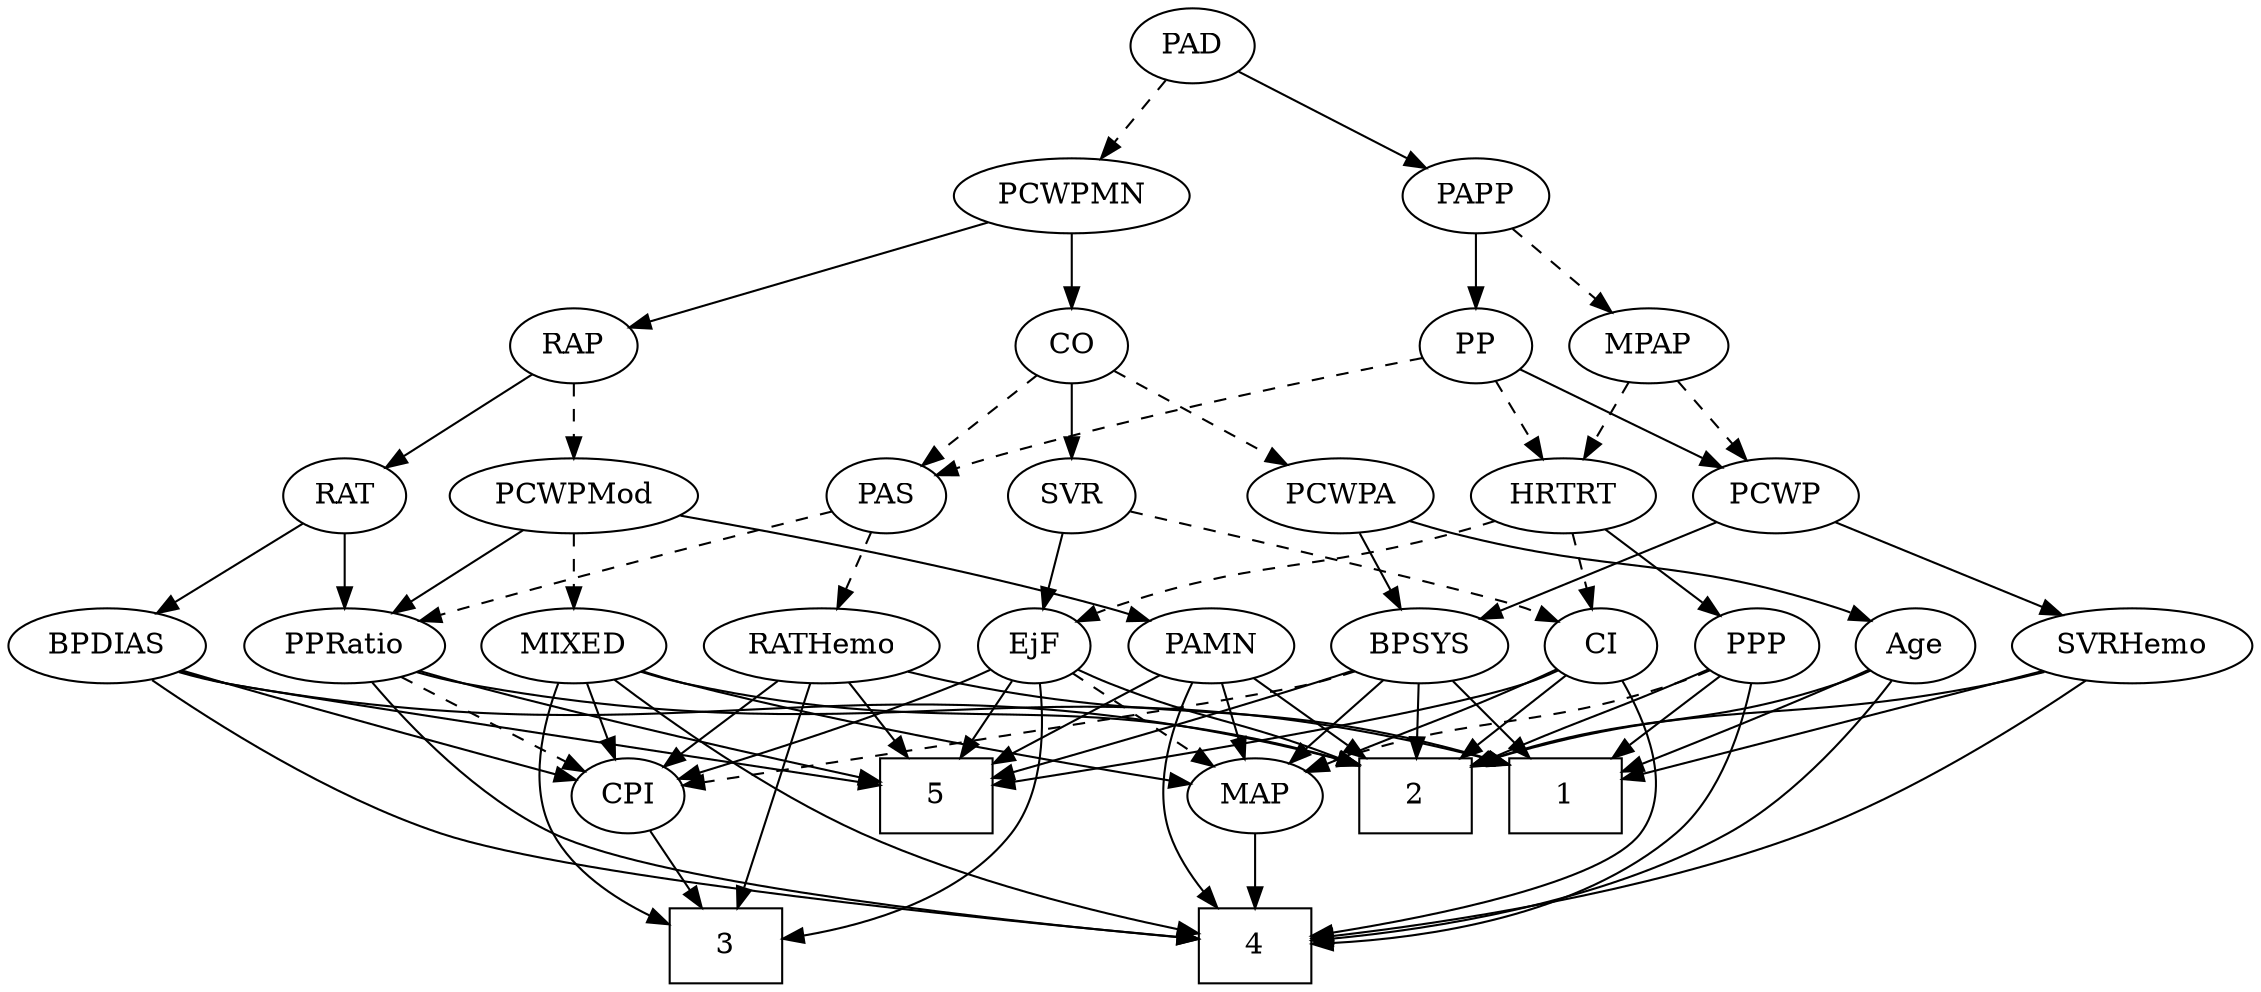 strict digraph {
	graph [bb="0,0,987.29,468"];
	node [label="\N"];
	1	[height=0.5,
		pos="741.25,90",
		shape=box,
		width=0.75];
	2	[height=0.5,
		pos="631.25,90",
		shape=box,
		width=0.75];
	3	[height=0.5,
		pos="302.25,18",
		shape=box,
		width=0.75];
	4	[height=0.5,
		pos="555.25,18",
		shape=box,
		width=0.75];
	5	[height=0.5,
		pos="403.25,90",
		shape=box,
		width=0.75];
	Age	[height=0.5,
		pos="842.25,162",
		width=0.75];
	Age -> 1	[pos="e,765.98,108.14 824.19,148.49 810.37,138.91 790.93,125.43 774.34,113.94",
		style=solid];
	Age -> 2	[pos="e,658.34,97.877 821.15,150.41 816.31,148.15 811.15,145.89 806.25,144 759.6,126.04 704.13,110.12 668.34,100.53",
		style=solid];
	Age -> 4	[pos="e,582.29,22.089 838,144.07 832,123.74 819.01,90.11 795.25,72 763.71,47.969 651.48,30.897 592.34,23.345",
		style=solid];
	EjF	[height=0.5,
		pos="442.25,162",
		width=0.75];
	EjF -> 2	[pos="e,603.9,104.4 463.35,150.42 468.19,148.17 473.35,145.9 478.25,144 526.2,125.41 542.71,127.37 594.54,107.99",
		style=solid];
	EjF -> 3	[pos="e,329.46,20.925 446.76,144.19 450.88,124.89 454.29,93.174 439.25,72 416.52,40.014 371.63,27.332 339.42,22.303",
		style=solid];
	EjF -> 5	[pos="e,412.79,108.12 433.2,144.76 428.61,136.53 422.92,126.32 417.74,117.02",
		style=solid];
	CPI	[height=0.5,
		pos="255.25,90",
		width=0.75];
	EjF -> CPI	[pos="e,279.07,98.515 421.09,150.56 416.25,148.3 411.11,145.99 406.25,144 366.53,127.7 319.74,111.77 288.89,101.7",
		style=solid];
	MAP	[height=0.5,
		pos="555.25,90",
		width=0.84854];
	EjF -> MAP	[pos="e,534.84,103.64 461.42,149.13 479.19,138.12 505.88,121.58 526.25,108.96",
		style=dashed];
	RAP	[height=0.5,
		pos="240.25,306",
		width=0.77632];
	RAT	[height=0.5,
		pos="142.25,234",
		width=0.75827];
	RAP -> RAT	[pos="e,160.11,247.76 222.27,292.16 207.21,281.41 185.52,265.91 168.51,253.76",
		style=solid];
	PCWPMod	[height=0.5,
		pos="240.25,234",
		width=1.4443];
	RAP -> PCWPMod	[pos="e,240.25,252.1 240.25,287.7 240.25,279.98 240.25,270.71 240.25,262.11",
		style=dashed];
	MIXED	[height=0.5,
		pos="240.25,162",
		width=1.1193];
	MIXED -> 2	[pos="e,604.09,104.94 270.09,149.71 276.66,147.55 283.63,145.5 290.25,144 420.25,114.57 462.08,144.18 594.4,107.68",
		style=solid];
	MIXED -> 3	[pos="e,274.87,28.33 229.59,144.3 219.17,125.67 206.58,95.112 219.25,72 229.16,53.909 248.16,41.098 265.49,32.608",
		style=solid];
	MIXED -> 4	[pos="e,528.08,23.676 257.96,145.64 281.46,125.98 324.92,92.082 367.25,72 417.03,48.381 479.35,33.393 518.24,25.595",
		style=solid];
	MIXED -> CPI	[pos="e,251.54,108.28 243.88,144.05 245.55,136.26 247.57,126.82 249.44,118.08",
		style=solid];
	MIXED -> MAP	[pos="e,525.94,95.576 270.46,150.02 276.94,147.87 283.78,145.74 290.25,144 369.3,122.75 463.69,105.85 515.79,97.236",
		style=solid];
	MPAP	[height=0.5,
		pos="720.25,306",
		width=0.97491];
	PCWP	[height=0.5,
		pos="773.25,234",
		width=0.97491];
	MPAP -> PCWP	[pos="e,761.02,251.15 732.54,288.76 739.16,280.02 747.46,269.05 754.84,259.31",
		style=dashed];
	HRTRT	[height=0.5,
		pos="680.25,234",
		width=1.1013];
	MPAP -> HRTRT	[pos="e,689.94,251.96 710.77,288.41 706.05,280.16 700.25,270.01 694.98,260.78",
		style=dashed];
	BPSYS	[height=0.5,
		pos="615.25,162",
		width=1.0471];
	BPSYS -> 1	[pos="e,714.15,106.05 638.95,147.83 657.66,137.44 684.07,122.76 705.37,110.93",
		style=solid];
	BPSYS -> 2	[pos="e,627.3,108.28 619.12,144.05 620.9,136.26 623.06,126.82 625.06,118.08",
		style=solid];
	BPSYS -> 5	[pos="e,430.5,99.421 586.22,150.32 580.29,148.18 574.08,145.99 568.25,144 524.51,129.07 473.85,112.98 440.33,102.49",
		style=solid];
	BPSYS -> CPI	[pos="e,281.21,95.122 587.17,149.92 581,147.74 574.46,145.63 568.25,144 541.78,137.03 367.91,108.96 291.34,96.738",
		style=dashed];
	BPSYS -> MAP	[pos="e,568.39,106.34 601.63,145.12 593.77,135.95 583.75,124.26 575.04,114.09",
		style=solid];
	PAD	[height=0.5,
		pos="512.25,450",
		width=0.79437];
	PCWPMN	[height=0.5,
		pos="459.25,378",
		width=1.3902];
	PAD -> PCWPMN	[pos="e,471.71,395.47 500.48,433.46 493.81,424.65 485.31,413.43 477.77,403.46",
		style=dashed];
	PAPP	[height=0.5,
		pos="640.25,378",
		width=0.88464];
	PAD -> PAPP	[pos="e,618.12,391.1 533.1,437.6 553.73,426.31 585.58,408.9 609.19,395.98",
		style=solid];
	CO	[height=0.5,
		pos="459.25,306",
		width=0.75];
	PAS	[height=0.5,
		pos="376.25,234",
		width=0.75];
	CO -> PAS	[pos="e,392.33,248.56 442.85,291.17 430.61,280.85 413.69,266.58 399.98,255.01",
		style=dashed];
	SVR	[height=0.5,
		pos="459.25,234",
		width=0.77632];
	CO -> SVR	[pos="e,459.25,252.1 459.25,287.7 459.25,279.98 459.25,270.71 459.25,262.11",
		style=solid];
	PCWPA	[height=0.5,
		pos="581.25,234",
		width=1.1555];
	CO -> PCWPA	[pos="e,557.19,248.8 479.12,293.6 497.87,282.84 526.33,266.51 548.45,253.82",
		style=dashed];
	RATHemo	[height=0.5,
		pos="348.25,162",
		width=1.3721];
	PAS -> RATHemo	[pos="e,355.03,179.96 369.61,216.41 366.38,208.34 362.42,198.43 358.79,189.35",
		style=dashed];
	PPRatio	[height=0.5,
		pos="142.25,162",
		width=1.1013];
	PAS -> PPRatio	[pos="e,172.48,173.78 351.58,226.4 315.99,216.77 248.26,198.04 191.25,180 188.29,179.07 185.25,178.08 182.19,177.06",
		style=dashed];
	PAMN	[height=0.5,
		pos="523.25,162",
		width=1.011];
	PAMN -> 2	[pos="e,604.99,108.02 544.58,147.17 559.35,137.6 579.32,124.65 596.38,113.6",
		style=solid];
	PAMN -> 4	[pos="e,537.51,36.401 517.76,144.13 512.72,125.87 507.16,96.125 515.25,72 518.6,61.998 524.66,52.376 531.07,44.138",
		style=solid];
	PAMN -> 5	[pos="e,430.34,106.8 500.68,147.83 483.37,137.74 459.14,123.6 439.17,111.96",
		style=solid];
	PAMN -> MAP	[pos="e,547.57,107.79 530.99,144.05 534.69,135.97 539.19,126.12 543.31,117.11",
		style=solid];
	RATHemo -> 1	[pos="e,713.96,97.879 384.23,149.56 391.47,147.51 399.06,145.54 406.25,144 520.75,119.46 552.07,129.13 667.25,108 679.28,105.79 692.31,\
102.95 704.04,100.23",
		style=solid];
	RATHemo -> 3	[pos="e,307.81,36.189 342.7,143.87 334.82,119.56 320.33,74.819 311,46.013",
		style=solid];
	RATHemo -> 5	[pos="e,389.54,108.45 361.28,144.41 367.87,136.03 376,125.68 383.34,116.33",
		style=solid];
	RATHemo -> CPI	[pos="e,272.4,103.91 327.61,145.46 313.74,135.03 295.37,121.2 280.61,110.09",
		style=solid];
	CPI -> 3	[pos="e,290.64,36.292 265.91,73.116 271.55,64.716 278.61,54.196 285.01,44.671",
		style=solid];
	BPDIAS	[height=0.5,
		pos="42.246,162",
		width=1.1735];
	RAT -> BPDIAS	[pos="e,63.24,177.7 123.9,220.16 109.31,209.94 88.596,195.44 71.685,183.61",
		style=solid];
	RAT -> PPRatio	[pos="e,142.25,180.1 142.25,215.7 142.25,207.98 142.25,198.71 142.25,190.11",
		style=solid];
	SVR -> EjF	[pos="e,446.44,180.28 455.13,216.05 453.24,208.26 450.95,198.82 448.82,190.08",
		style=solid];
	CI	[height=0.5,
		pos="698.25,162",
		width=0.75];
	SVR -> CI	[pos="e,677.2,173.74 485.17,226.87 532.13,215.66 629.46,191.9 662.25,180 664.1,179.33 665.98,178.59 667.87,177.82",
		style=dashed];
	PCWPMod -> MIXED	[pos="e,240.25,180.1 240.25,215.7 240.25,207.98 240.25,198.71 240.25,190.11",
		style=dashed];
	PCWPMod -> PAMN	[pos="e,495.85,174.06 285.48,224.91 333.72,215.83 412.13,199.74 478.25,180 480.86,179.22 483.53,178.36 486.22,177.46",
		style=solid];
	PCWPMod -> PPRatio	[pos="e,162.6,177.54 218.5,217.46 204.54,207.5 186.27,194.44 171.11,183.61",
		style=solid];
	PCWPA -> Age	[pos="e,821.65,173.75 612,221.87 618.32,219.77 624.96,217.71 631.25,216 707.87,195.18 730.92,205.13 806.25,180 808.16,179.36 810.11,178.64 \
812.06,177.88",
		style=solid];
	PCWPA -> BPSYS	[pos="e,607.09,179.79 589.48,216.05 593.44,207.89 598.29,197.91 602.7,188.82",
		style=solid];
	PCWPMN -> RAP	[pos="e,264.89,314.88 423.08,365.44 381.87,352.27 315,330.89 274.57,317.97",
		style=solid];
	PCWPMN -> CO	[pos="e,459.25,324.1 459.25,359.7 459.25,351.98 459.25,342.71 459.25,334.11",
		style=solid];
	SVRHemo	[height=0.5,
		pos="937.25,162",
		width=1.3902];
	SVRHemo -> 1	[pos="e,768.38,100.69 903.11,148.81 868.12,136.31 813.89,116.95 777.99,104.12",
		style=solid];
	SVRHemo -> 2	[pos="e,658.28,97.351 900.22,149.87 892.96,147.82 885.39,145.77 878.25,144 802.01,125.11 781.97,124.79 705.25,108 693.2,105.36 680.07,\
102.38 668.26,99.66",
		style=solid];
	SVRHemo -> 4	[pos="e,582.37,20.227 921.52,144.7 900.92,124.36 862.75,90.071 823.25,72 746.02,36.669 645.71,24.834 592.39,20.91",
		style=solid];
	BPDIAS -> 2	[pos="e,604.12,105.08 72.655,149.49 79.354,147.34 86.473,145.35 93.246,144 309.4,100.93 376.9,162.86 594.33,107.62",
		style=solid];
	BPDIAS -> 4	[pos="e,528.1,21.196 59.707,145.46 83.826,124.95 129.55,89.416 175.25,72 237.62,48.225 435.25,29.191 518.12,22.047",
		style=solid];
	BPDIAS -> 5	[pos="e,375.8,95.142 73.583,149.72 80.033,147.64 86.818,145.61 93.246,144 144.38,131.19 294.73,107.55 365.55,96.708",
		style=solid];
	BPDIAS -> CPI	[pos="e,231.35,98.771 74.34,150.27 80.608,148.19 87.131,146.02 93.246,144 137.68,129.33 189.04,112.56 221.81,101.88",
		style=solid];
	MAP -> 4	[pos="e,555.25,36.104 555.25,71.697 555.25,63.983 555.25,54.712 555.25,46.112",
		style=solid];
	PP	[height=0.5,
		pos="640.25,306",
		width=0.75];
	PP -> PAS	[pos="e,399,244 614.81,299.82 573.87,291.25 490.98,272.98 422.25,252 417.82,250.65 413.2,249.11 408.67,247.51",
		style=dashed];
	PP -> PCWP	[pos="e,749.36,247.57 660.74,294.22 681.93,283.06 715.35,265.47 740.27,252.36",
		style=solid];
	PP -> HRTRT	[pos="e,670.74,251.63 649.52,288.76 654.3,280.4 660.24,270.02 665.61,260.61",
		style=dashed];
	PPP	[height=0.5,
		pos="770.25,162",
		width=0.75];
	PPP -> 1	[pos="e,748.47,108.45 763.37,144.41 760.08,136.45 756.05,126.72 752.33,117.76",
		style=solid];
	PPP -> 2	[pos="e,658.42,104.68 749.44,150.52 727.85,139.65 693.68,122.44 667.61,109.31",
		style=solid];
	PPP -> 4	[pos="e,582.56,21.387 777.61,144.62 785.13,125.14 793.57,92.682 777.25,72 754.65,43.379 649.8,28.517 592.65,22.424",
		style=solid];
	PPP -> MAP	[pos="e,578.71,101.66 749.21,150.26 744.37,148.01 739.19,145.79 734.25,144 674.24,122.28 655.67,128.54 595.25,108 592.87,107.19 590.44,\
106.31 588,105.38",
		style=dashed];
	PPRatio -> 1	[pos="e,714.02,98.286 171.18,149.58 177.69,147.4 184.63,145.37 191.25,144 398.98,100.87 457.49,139.84 667.25,108 679.34,106.16 692.39,\
103.42 704.12,100.68",
		style=solid];
	PPRatio -> 4	[pos="e,528.14,20.877 151.54,144.41 164.05,123.77 188.35,89.163 219.25,72 270.09,43.758 441.63,27.598 518.02,21.648",
		style=solid];
	PPRatio -> 5	[pos="e,375.93,97.01 172.17,150.15 178.44,148 185.03,145.85 191.25,144 251.88,125.94 323.47,108.92 366.02,99.249",
		style=solid];
	PPRatio -> CPI	[pos="e,236.07,102.88 164.84,147 182.86,135.84 208.17,120.16 227.43,108.23",
		style=dashed];
	PCWP -> BPSYS	[pos="e,642.03,174.87 747.51,221.6 721.43,210.04 680.84,192.06 651.51,179.07",
		style=solid];
	PCWP -> SVRHemo	[pos="e,906.2,176.25 799.6,221.75 825.82,210.56 866.43,193.23 896.75,180.28",
		style=solid];
	CI -> 2	[pos="e,647.71,108.2 684.36,146.5 675.79,137.54 664.57,125.81 654.65,115.45",
		style=solid];
	CI -> 4	[pos="e,582.41,25.377 696.29,143.93 693.23,124.39 685.62,92.447 667.25,72 647.41,49.92 616.41,36.244 592.06,28.328",
		style=solid];
	CI -> 5	[pos="e,430.47,95.718 677.65,150.24 672.7,147.95 667.36,145.7 662.25,144 621.49,130.43 501.88,108.37 440.51,97.49",
		style=solid];
	CI -> MAP	[pos="e,578.33,102.3 677.15,150.67 653.52,139.1 614.95,120.22 587.52,106.8",
		style=solid];
	PAPP -> MPAP	[pos="e,703.14,321.97 656.82,362.5 667.94,352.77 682.77,339.79 695.3,328.83",
		style=dashed];
	PAPP -> PP	[pos="e,640.25,324.1 640.25,359.7 640.25,351.98 640.25,342.71 640.25,334.11",
		style=solid];
	HRTRT -> EjF	[pos="e,462.87,173.65 650.71,221.96 644.64,219.86 638.27,217.76 632.25,216 564.79,196.24 544.62,203.14 478.25,180 476.34,179.33 474.39,\
178.6 472.45,177.82",
		style=dashed];
	HRTRT -> PPP	[pos="e,753.31,176.17 699.33,218.15 712.7,207.75 730.71,193.75 745.23,182.46",
		style=solid];
	HRTRT -> CI	[pos="e,693.93,179.79 684.6,216.05 686.64,208.14 689.11,198.54 691.38,189.69",
		style=dashed];
}
